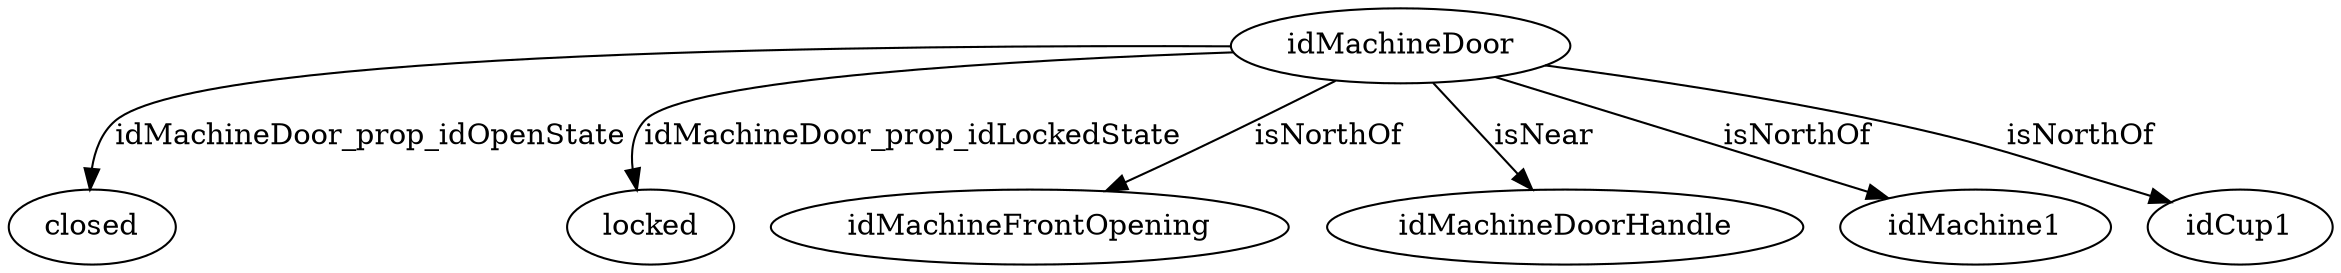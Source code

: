 strict digraph  {
idMachineDoor [node_type=entity_node];
closed [node_type=property_node];
locked [node_type=property_node];
idMachineFrontOpening [node_type=entity_node];
idMachineDoorHandle [node_type=entity_node];
idMachine1 [node_type=entity_node];
idCup1 [node_type=entity_node];
idMachineDoor -> closed  [edge_type=property, label=idMachineDoor_prop_idOpenState];
idMachineDoor -> locked  [edge_type=property, label=idMachineDoor_prop_idLockedState];
idMachineDoor -> idMachineFrontOpening  [edge_type=relationship, label=isNorthOf];
idMachineDoor -> idMachineDoorHandle  [edge_type=relationship, label=isNear];
idMachineDoor -> idMachine1  [edge_type=relationship, label=isNorthOf];
idMachineDoor -> idCup1  [edge_type=relationship, label=isNorthOf];
}
